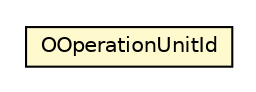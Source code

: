 #!/usr/local/bin/dot
#
# Class diagram 
# Generated by UMLGraph version R5_6-24-gf6e263 (http://www.umlgraph.org/)
#

digraph G {
	edge [fontname="Helvetica",fontsize=10,labelfontname="Helvetica",labelfontsize=10];
	node [fontname="Helvetica",fontsize=10,shape=plaintext];
	nodesep=0.25;
	ranksep=0.5;
	// com.orientechnologies.orient.core.storage.impl.local.paginated.wal.OOperationUnitId
	c2695779 [label=<<table title="com.orientechnologies.orient.core.storage.impl.local.paginated.wal.OOperationUnitId" border="0" cellborder="1" cellspacing="0" cellpadding="2" port="p" bgcolor="lemonChiffon" href="./OOperationUnitId.html">
		<tr><td><table border="0" cellspacing="0" cellpadding="1">
<tr><td align="center" balign="center"> OOperationUnitId </td></tr>
		</table></td></tr>
		</table>>, URL="./OOperationUnitId.html", fontname="Helvetica", fontcolor="black", fontsize=10.0];
}

